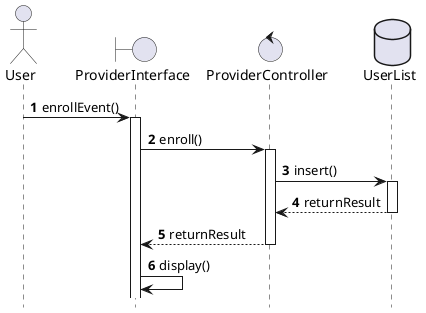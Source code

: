 @startuml
''' 省略底部
	hide footbox 

''' 定义类
	actor User as act
	boundary ProviderInterface as bou
	control ProviderController as con
	database UserList as db

	autonumber
	act -> bou : enrollEvent()
	activate bou

	bou -> con : enroll()
	activate con

	con -> db : insert()
	activate db

	db --> con : returnResult
	deactivate db

	con --> bou : returnResult
	deactivate con

	bou -> bou : display()

@enduml